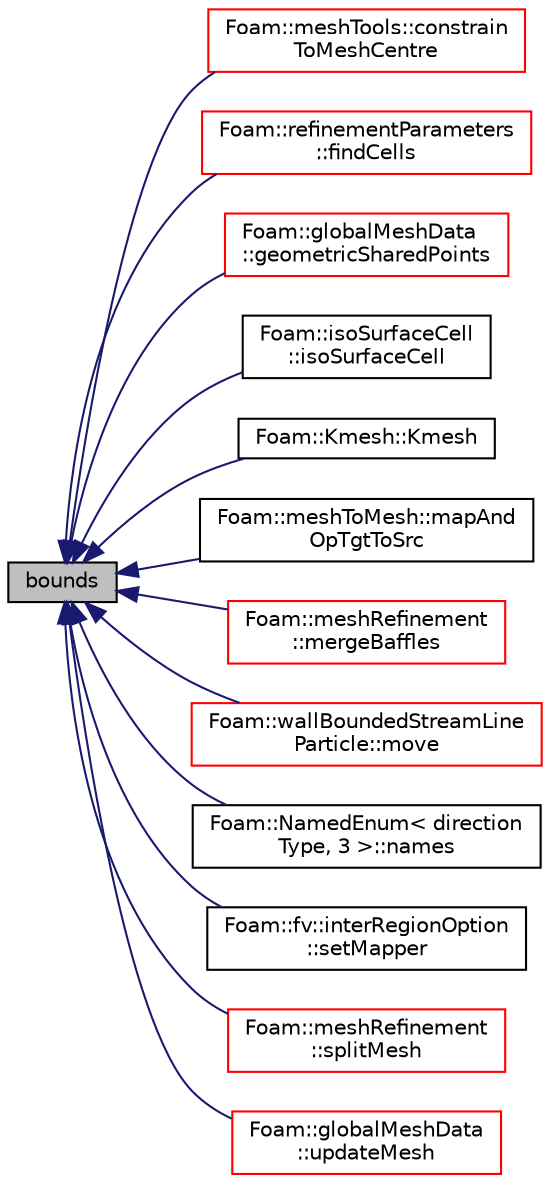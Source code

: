 digraph "bounds"
{
  bgcolor="transparent";
  edge [fontname="Helvetica",fontsize="10",labelfontname="Helvetica",labelfontsize="10"];
  node [fontname="Helvetica",fontsize="10",shape=record];
  rankdir="LR";
  Node9032 [label="bounds",height=0.2,width=0.4,color="black", fillcolor="grey75", style="filled", fontcolor="black"];
  Node9032 -> Node9033 [dir="back",color="midnightblue",fontsize="10",style="solid",fontname="Helvetica"];
  Node9033 [label="Foam::meshTools::constrain\lToMeshCentre",height=0.2,width=0.4,color="red",URL="$a21883.html#a26700ec74f3fbbdd3e210599cbaf2073",tooltip="Set the constrained components of position to mesh centre. "];
  Node9032 -> Node9101 [dir="back",color="midnightblue",fontsize="10",style="solid",fontname="Helvetica"];
  Node9101 [label="Foam::refinementParameters\l::findCells",height=0.2,width=0.4,color="red",URL="$a25901.html#af2728099813df8ba8e59e0f5e27e8e11",tooltip="Checks that cells are in mesh. Returns cells they are in. "];
  Node9032 -> Node9105 [dir="back",color="midnightblue",fontsize="10",style="solid",fontname="Helvetica"];
  Node9105 [label="Foam::globalMeshData\l::geometricSharedPoints",height=0.2,width=0.4,color="red",URL="$a28485.html#a409137bf10693cd921aed0a5a75fed10",tooltip="Like sharedPoints but keeps cyclic points separate. "];
  Node9032 -> Node9128 [dir="back",color="midnightblue",fontsize="10",style="solid",fontname="Helvetica"];
  Node9128 [label="Foam::isoSurfaceCell\l::isoSurfaceCell",height=0.2,width=0.4,color="black",URL="$a30625.html#a493a4ed208fd259e349c3f01290ccccc",tooltip="Construct from dictionary. "];
  Node9032 -> Node9129 [dir="back",color="midnightblue",fontsize="10",style="solid",fontname="Helvetica"];
  Node9129 [label="Foam::Kmesh::Kmesh",height=0.2,width=0.4,color="black",URL="$a30021.html#a5a51b3510445fa907070c7052b6fc25c",tooltip="Construct from fvMesh. "];
  Node9032 -> Node9130 [dir="back",color="midnightblue",fontsize="10",style="solid",fontname="Helvetica"];
  Node9130 [label="Foam::meshToMesh::mapAnd\lOpTgtToSrc",height=0.2,width=0.4,color="black",URL="$a30521.html#a95168670114bbb57f1890fe93bde9561"];
  Node9032 -> Node9113 [dir="back",color="midnightblue",fontsize="10",style="solid",fontname="Helvetica"];
  Node9113 [label="Foam::meshRefinement\l::mergeBaffles",height=0.2,width=0.4,color="red",URL="$a25857.html#aa959f1ef1377d3a4eaac5ff099280e50",tooltip="Merge baffles. Gets pairs of faces. "];
  Node9032 -> Node9131 [dir="back",color="midnightblue",fontsize="10",style="solid",fontname="Helvetica"];
  Node9131 [label="Foam::wallBoundedStreamLine\lParticle::move",height=0.2,width=0.4,color="red",URL="$a24321.html#ab2af4f225a9c3e9d8789961151f121ac",tooltip="Track all particles to their end point. "];
  Node9032 -> Node9043 [dir="back",color="midnightblue",fontsize="10",style="solid",fontname="Helvetica"];
  Node9043 [label="Foam::NamedEnum\< direction\lType, 3 \>::names",height=0.2,width=0.4,color="black",URL="$a27113.html#a7350da3a0edd92cd11e6c479c9967dc8"];
  Node9032 -> Node9134 [dir="back",color="midnightblue",fontsize="10",style="solid",fontname="Helvetica"];
  Node9134 [label="Foam::fv::interRegionOption\l::setMapper",height=0.2,width=0.4,color="black",URL="$a24573.html#ac6186227550ab8ec13a40969486e0a6f",tooltip="Set the mesh to mesh interpolation object. "];
  Node9032 -> Node9135 [dir="back",color="midnightblue",fontsize="10",style="solid",fontname="Helvetica"];
  Node9135 [label="Foam::meshRefinement\l::splitMesh",height=0.2,width=0.4,color="red",URL="$a25857.html#a08f4ea0b833b94c474aa41d492a55d31",tooltip="Split off (with optional buffer layers) unreachable areas. "];
  Node9032 -> Node9136 [dir="back",color="midnightblue",fontsize="10",style="solid",fontname="Helvetica"];
  Node9136 [label="Foam::globalMeshData\l::updateMesh",height=0.2,width=0.4,color="red",URL="$a28485.html#ae5693a309a936ac1040dd48c2881677f",tooltip="Change global mesh data given a topological change. Does a. "];
}
